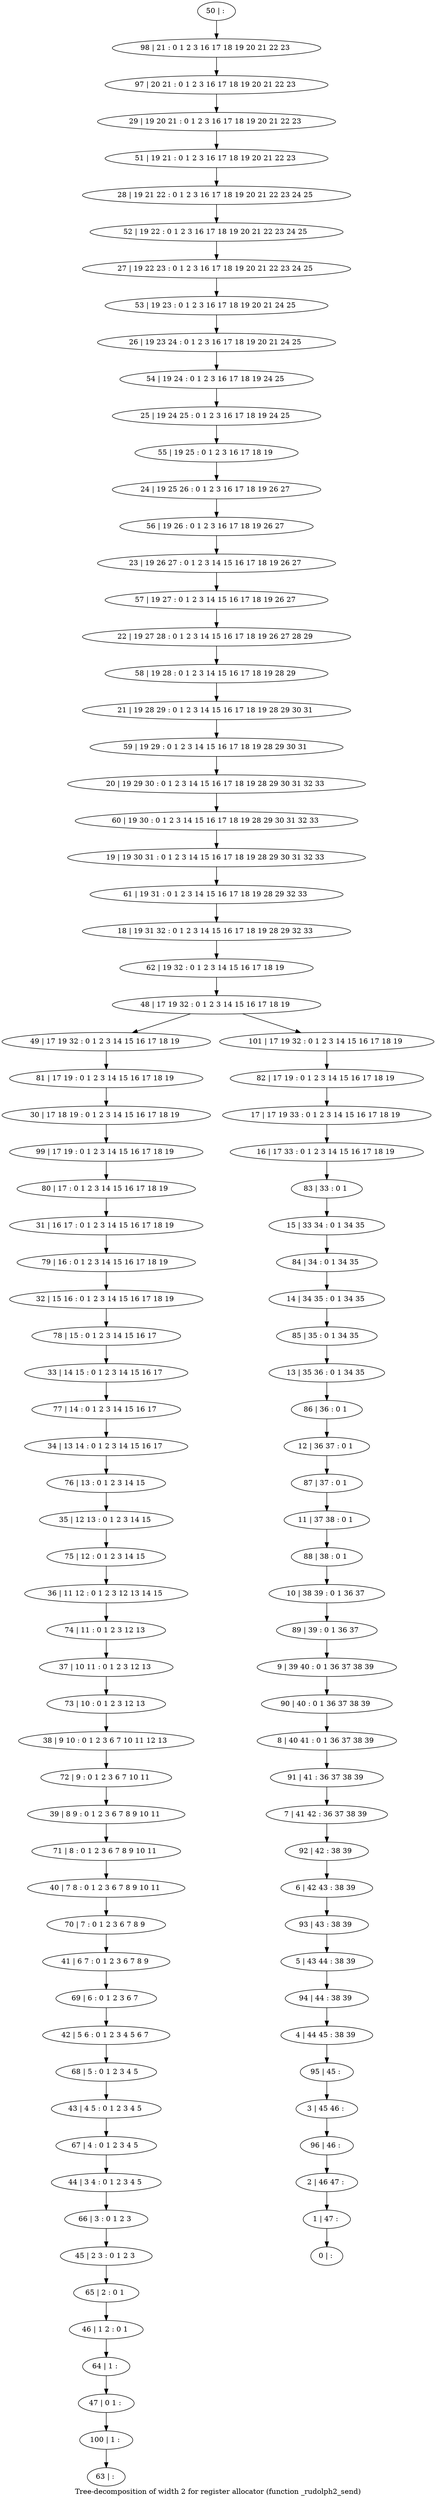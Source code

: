 digraph G {
graph [label="Tree-decomposition of width 2 for register allocator (function _rudolph2_send)"]
0[label="0 | : "];
1[label="1 | 47 : "];
2[label="2 | 46 47 : "];
3[label="3 | 45 46 : "];
4[label="4 | 44 45 : 38 39 "];
5[label="5 | 43 44 : 38 39 "];
6[label="6 | 42 43 : 38 39 "];
7[label="7 | 41 42 : 36 37 38 39 "];
8[label="8 | 40 41 : 0 1 36 37 38 39 "];
9[label="9 | 39 40 : 0 1 36 37 38 39 "];
10[label="10 | 38 39 : 0 1 36 37 "];
11[label="11 | 37 38 : 0 1 "];
12[label="12 | 36 37 : 0 1 "];
13[label="13 | 35 36 : 0 1 34 35 "];
14[label="14 | 34 35 : 0 1 34 35 "];
15[label="15 | 33 34 : 0 1 34 35 "];
16[label="16 | 17 33 : 0 1 2 3 14 15 16 17 18 19 "];
17[label="17 | 17 19 33 : 0 1 2 3 14 15 16 17 18 19 "];
18[label="18 | 19 31 32 : 0 1 2 3 14 15 16 17 18 19 28 29 32 33 "];
19[label="19 | 19 30 31 : 0 1 2 3 14 15 16 17 18 19 28 29 30 31 32 33 "];
20[label="20 | 19 29 30 : 0 1 2 3 14 15 16 17 18 19 28 29 30 31 32 33 "];
21[label="21 | 19 28 29 : 0 1 2 3 14 15 16 17 18 19 28 29 30 31 "];
22[label="22 | 19 27 28 : 0 1 2 3 14 15 16 17 18 19 26 27 28 29 "];
23[label="23 | 19 26 27 : 0 1 2 3 14 15 16 17 18 19 26 27 "];
24[label="24 | 19 25 26 : 0 1 2 3 16 17 18 19 26 27 "];
25[label="25 | 19 24 25 : 0 1 2 3 16 17 18 19 24 25 "];
26[label="26 | 19 23 24 : 0 1 2 3 16 17 18 19 20 21 24 25 "];
27[label="27 | 19 22 23 : 0 1 2 3 16 17 18 19 20 21 22 23 24 25 "];
28[label="28 | 19 21 22 : 0 1 2 3 16 17 18 19 20 21 22 23 24 25 "];
29[label="29 | 19 20 21 : 0 1 2 3 16 17 18 19 20 21 22 23 "];
30[label="30 | 17 18 19 : 0 1 2 3 14 15 16 17 18 19 "];
31[label="31 | 16 17 : 0 1 2 3 14 15 16 17 18 19 "];
32[label="32 | 15 16 : 0 1 2 3 14 15 16 17 18 19 "];
33[label="33 | 14 15 : 0 1 2 3 14 15 16 17 "];
34[label="34 | 13 14 : 0 1 2 3 14 15 16 17 "];
35[label="35 | 12 13 : 0 1 2 3 14 15 "];
36[label="36 | 11 12 : 0 1 2 3 12 13 14 15 "];
37[label="37 | 10 11 : 0 1 2 3 12 13 "];
38[label="38 | 9 10 : 0 1 2 3 6 7 10 11 12 13 "];
39[label="39 | 8 9 : 0 1 2 3 6 7 8 9 10 11 "];
40[label="40 | 7 8 : 0 1 2 3 6 7 8 9 10 11 "];
41[label="41 | 6 7 : 0 1 2 3 6 7 8 9 "];
42[label="42 | 5 6 : 0 1 2 3 4 5 6 7 "];
43[label="43 | 4 5 : 0 1 2 3 4 5 "];
44[label="44 | 3 4 : 0 1 2 3 4 5 "];
45[label="45 | 2 3 : 0 1 2 3 "];
46[label="46 | 1 2 : 0 1 "];
47[label="47 | 0 1 : "];
48[label="48 | 17 19 32 : 0 1 2 3 14 15 16 17 18 19 "];
49[label="49 | 17 19 32 : 0 1 2 3 14 15 16 17 18 19 "];
50[label="50 | : "];
51[label="51 | 19 21 : 0 1 2 3 16 17 18 19 20 21 22 23 "];
52[label="52 | 19 22 : 0 1 2 3 16 17 18 19 20 21 22 23 24 25 "];
53[label="53 | 19 23 : 0 1 2 3 16 17 18 19 20 21 24 25 "];
54[label="54 | 19 24 : 0 1 2 3 16 17 18 19 24 25 "];
55[label="55 | 19 25 : 0 1 2 3 16 17 18 19 "];
56[label="56 | 19 26 : 0 1 2 3 16 17 18 19 26 27 "];
57[label="57 | 19 27 : 0 1 2 3 14 15 16 17 18 19 26 27 "];
58[label="58 | 19 28 : 0 1 2 3 14 15 16 17 18 19 28 29 "];
59[label="59 | 19 29 : 0 1 2 3 14 15 16 17 18 19 28 29 30 31 "];
60[label="60 | 19 30 : 0 1 2 3 14 15 16 17 18 19 28 29 30 31 32 33 "];
61[label="61 | 19 31 : 0 1 2 3 14 15 16 17 18 19 28 29 32 33 "];
62[label="62 | 19 32 : 0 1 2 3 14 15 16 17 18 19 "];
63[label="63 | : "];
64[label="64 | 1 : "];
65[label="65 | 2 : 0 1 "];
66[label="66 | 3 : 0 1 2 3 "];
67[label="67 | 4 : 0 1 2 3 4 5 "];
68[label="68 | 5 : 0 1 2 3 4 5 "];
69[label="69 | 6 : 0 1 2 3 6 7 "];
70[label="70 | 7 : 0 1 2 3 6 7 8 9 "];
71[label="71 | 8 : 0 1 2 3 6 7 8 9 10 11 "];
72[label="72 | 9 : 0 1 2 3 6 7 10 11 "];
73[label="73 | 10 : 0 1 2 3 12 13 "];
74[label="74 | 11 : 0 1 2 3 12 13 "];
75[label="75 | 12 : 0 1 2 3 14 15 "];
76[label="76 | 13 : 0 1 2 3 14 15 "];
77[label="77 | 14 : 0 1 2 3 14 15 16 17 "];
78[label="78 | 15 : 0 1 2 3 14 15 16 17 "];
79[label="79 | 16 : 0 1 2 3 14 15 16 17 18 19 "];
80[label="80 | 17 : 0 1 2 3 14 15 16 17 18 19 "];
81[label="81 | 17 19 : 0 1 2 3 14 15 16 17 18 19 "];
82[label="82 | 17 19 : 0 1 2 3 14 15 16 17 18 19 "];
83[label="83 | 33 : 0 1 "];
84[label="84 | 34 : 0 1 34 35 "];
85[label="85 | 35 : 0 1 34 35 "];
86[label="86 | 36 : 0 1 "];
87[label="87 | 37 : 0 1 "];
88[label="88 | 38 : 0 1 "];
89[label="89 | 39 : 0 1 36 37 "];
90[label="90 | 40 : 0 1 36 37 38 39 "];
91[label="91 | 41 : 36 37 38 39 "];
92[label="92 | 42 : 38 39 "];
93[label="93 | 43 : 38 39 "];
94[label="94 | 44 : 38 39 "];
95[label="95 | 45 : "];
96[label="96 | 46 : "];
97[label="97 | 20 21 : 0 1 2 3 16 17 18 19 20 21 22 23 "];
98[label="98 | 21 : 0 1 2 3 16 17 18 19 20 21 22 23 "];
99[label="99 | 17 19 : 0 1 2 3 14 15 16 17 18 19 "];
100[label="100 | 1 : "];
101[label="101 | 17 19 32 : 0 1 2 3 14 15 16 17 18 19 "];
64->47 ;
46->64 ;
65->46 ;
45->65 ;
66->45 ;
44->66 ;
67->44 ;
43->67 ;
68->43 ;
42->68 ;
69->42 ;
41->69 ;
70->41 ;
40->70 ;
71->40 ;
39->71 ;
72->39 ;
38->72 ;
73->38 ;
37->73 ;
74->37 ;
36->74 ;
75->36 ;
35->75 ;
76->35 ;
34->76 ;
77->34 ;
33->77 ;
78->33 ;
32->78 ;
79->32 ;
31->79 ;
80->31 ;
81->30 ;
49->81 ;
99->80 ;
30->99 ;
100->63 ;
47->100 ;
50->98 ;
98->97 ;
97->29 ;
29->51 ;
51->28 ;
28->52 ;
52->27 ;
27->53 ;
53->26 ;
26->54 ;
54->25 ;
25->55 ;
55->24 ;
24->56 ;
56->23 ;
23->57 ;
57->22 ;
22->58 ;
58->21 ;
21->59 ;
59->20 ;
20->60 ;
60->19 ;
19->61 ;
61->18 ;
18->62 ;
62->48 ;
82->17 ;
17->16 ;
16->83 ;
83->15 ;
15->84 ;
84->14 ;
14->85 ;
85->13 ;
13->86 ;
86->12 ;
12->87 ;
87->11 ;
11->88 ;
88->10 ;
10->89 ;
89->9 ;
9->90 ;
90->8 ;
8->91 ;
91->7 ;
7->92 ;
92->6 ;
6->93 ;
93->5 ;
5->94 ;
94->4 ;
4->95 ;
95->3 ;
3->96 ;
96->2 ;
2->1 ;
1->0 ;
101->82 ;
48->49 ;
48->101 ;
}
